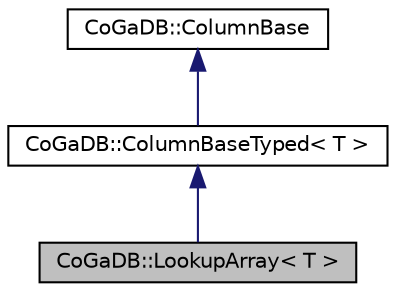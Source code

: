 digraph "CoGaDB::LookupArray&lt; T &gt;"
{
  edge [fontname="Helvetica",fontsize="10",labelfontname="Helvetica",labelfontsize="10"];
  node [fontname="Helvetica",fontsize="10",shape=record];
  Node1 [label="CoGaDB::LookupArray\< T \>",height=0.2,width=0.4,color="black", fillcolor="grey75", style="filled", fontcolor="black"];
  Node2 -> Node1 [dir="back",color="midnightblue",fontsize="10",style="solid",fontname="Helvetica"];
  Node2 [label="CoGaDB::ColumnBaseTyped\< T \>",height=0.2,width=0.4,color="black", fillcolor="white", style="filled",URL="$classCoGaDB_1_1ColumnBaseTyped.htm",tooltip="This class represents a column with type T, is the base class for all typed column classes and allows..."];
  Node3 -> Node2 [dir="back",color="midnightblue",fontsize="10",style="solid",fontname="Helvetica"];
  Node3 [label="CoGaDB::ColumnBase",height=0.2,width=0.4,color="black", fillcolor="white", style="filled",URL="$classCoGaDB_1_1ColumnBase.htm",tooltip="This class represents a generic column, is the base class for all column classes and allows a uniform..."];
}
